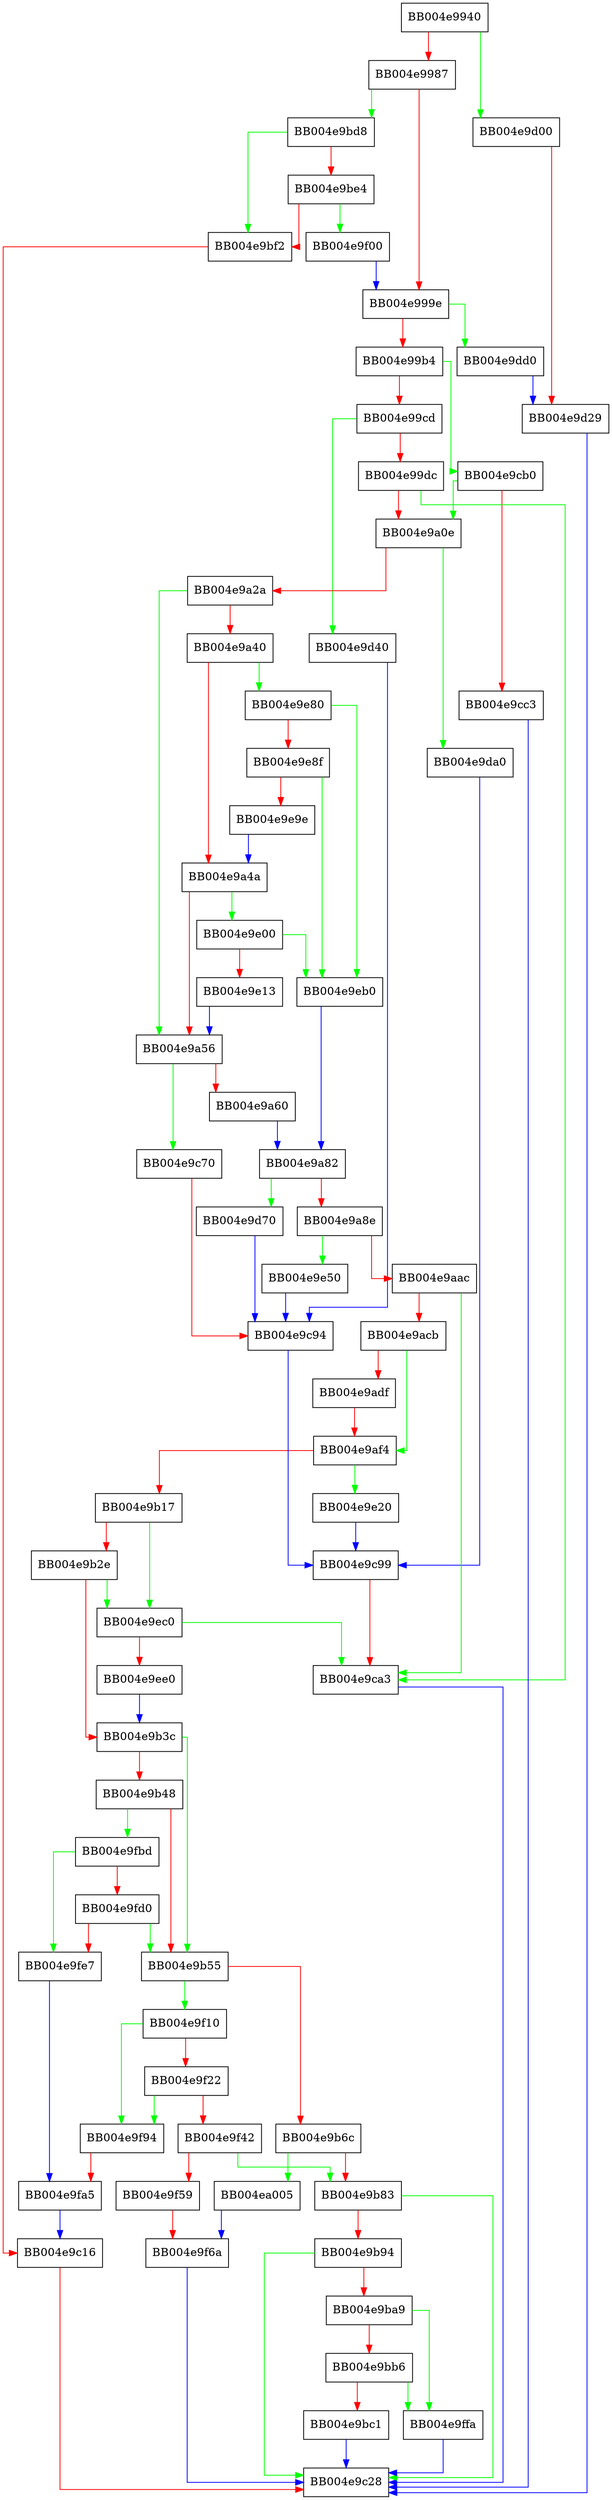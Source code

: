 digraph tls_process_cert_verify {
  node [shape="box"];
  graph [splines=ortho];
  BB004e9940 -> BB004e9d00 [color="green"];
  BB004e9940 -> BB004e9987 [color="red"];
  BB004e9987 -> BB004e9bd8 [color="green"];
  BB004e9987 -> BB004e999e [color="red"];
  BB004e999e -> BB004e9dd0 [color="green"];
  BB004e999e -> BB004e99b4 [color="red"];
  BB004e99b4 -> BB004e9cb0 [color="green"];
  BB004e99b4 -> BB004e99cd [color="red"];
  BB004e99cd -> BB004e9d40 [color="green"];
  BB004e99cd -> BB004e99dc [color="red"];
  BB004e99dc -> BB004e9ca3 [color="green"];
  BB004e99dc -> BB004e9a0e [color="red"];
  BB004e9a0e -> BB004e9da0 [color="green"];
  BB004e9a0e -> BB004e9a2a [color="red"];
  BB004e9a2a -> BB004e9a56 [color="green"];
  BB004e9a2a -> BB004e9a40 [color="red"];
  BB004e9a40 -> BB004e9e80 [color="green"];
  BB004e9a40 -> BB004e9a4a [color="red"];
  BB004e9a4a -> BB004e9e00 [color="green"];
  BB004e9a4a -> BB004e9a56 [color="red"];
  BB004e9a56 -> BB004e9c70 [color="green"];
  BB004e9a56 -> BB004e9a60 [color="red"];
  BB004e9a60 -> BB004e9a82 [color="blue"];
  BB004e9a82 -> BB004e9d70 [color="green"];
  BB004e9a82 -> BB004e9a8e [color="red"];
  BB004e9a8e -> BB004e9e50 [color="green"];
  BB004e9a8e -> BB004e9aac [color="red"];
  BB004e9aac -> BB004e9ca3 [color="green"];
  BB004e9aac -> BB004e9acb [color="red"];
  BB004e9acb -> BB004e9af4 [color="green"];
  BB004e9acb -> BB004e9adf [color="red"];
  BB004e9adf -> BB004e9af4 [color="red"];
  BB004e9af4 -> BB004e9e20 [color="green"];
  BB004e9af4 -> BB004e9b17 [color="red"];
  BB004e9b17 -> BB004e9ec0 [color="green"];
  BB004e9b17 -> BB004e9b2e [color="red"];
  BB004e9b2e -> BB004e9ec0 [color="green"];
  BB004e9b2e -> BB004e9b3c [color="red"];
  BB004e9b3c -> BB004e9b55 [color="green"];
  BB004e9b3c -> BB004e9b48 [color="red"];
  BB004e9b48 -> BB004e9fbd [color="green"];
  BB004e9b48 -> BB004e9b55 [color="red"];
  BB004e9b55 -> BB004e9f10 [color="green"];
  BB004e9b55 -> BB004e9b6c [color="red"];
  BB004e9b6c -> BB004ea005 [color="green"];
  BB004e9b6c -> BB004e9b83 [color="red"];
  BB004e9b83 -> BB004e9c28 [color="green"];
  BB004e9b83 -> BB004e9b94 [color="red"];
  BB004e9b94 -> BB004e9c28 [color="green"];
  BB004e9b94 -> BB004e9ba9 [color="red"];
  BB004e9ba9 -> BB004e9ffa [color="green"];
  BB004e9ba9 -> BB004e9bb6 [color="red"];
  BB004e9bb6 -> BB004e9ffa [color="green"];
  BB004e9bb6 -> BB004e9bc1 [color="red"];
  BB004e9bc1 -> BB004e9c28 [color="blue"];
  BB004e9bd8 -> BB004e9bf2 [color="green"];
  BB004e9bd8 -> BB004e9be4 [color="red"];
  BB004e9be4 -> BB004e9f00 [color="green"];
  BB004e9be4 -> BB004e9bf2 [color="red"];
  BB004e9bf2 -> BB004e9c16 [color="red"];
  BB004e9c16 -> BB004e9c28 [color="red"];
  BB004e9c70 -> BB004e9c94 [color="red"];
  BB004e9c94 -> BB004e9c99 [color="blue"];
  BB004e9c99 -> BB004e9ca3 [color="red"];
  BB004e9ca3 -> BB004e9c28 [color="blue"];
  BB004e9cb0 -> BB004e9a0e [color="green"];
  BB004e9cb0 -> BB004e9cc3 [color="red"];
  BB004e9cc3 -> BB004e9c28 [color="blue"];
  BB004e9d00 -> BB004e9d29 [color="red"];
  BB004e9d29 -> BB004e9c28 [color="blue"];
  BB004e9d40 -> BB004e9c94 [color="blue"];
  BB004e9d70 -> BB004e9c94 [color="blue"];
  BB004e9da0 -> BB004e9c99 [color="blue"];
  BB004e9dd0 -> BB004e9d29 [color="blue"];
  BB004e9e00 -> BB004e9eb0 [color="green"];
  BB004e9e00 -> BB004e9e13 [color="red"];
  BB004e9e13 -> BB004e9a56 [color="blue"];
  BB004e9e20 -> BB004e9c99 [color="blue"];
  BB004e9e50 -> BB004e9c94 [color="blue"];
  BB004e9e80 -> BB004e9eb0 [color="green"];
  BB004e9e80 -> BB004e9e8f [color="red"];
  BB004e9e8f -> BB004e9eb0 [color="green"];
  BB004e9e8f -> BB004e9e9e [color="red"];
  BB004e9e9e -> BB004e9a4a [color="blue"];
  BB004e9eb0 -> BB004e9a82 [color="blue"];
  BB004e9ec0 -> BB004e9ca3 [color="green"];
  BB004e9ec0 -> BB004e9ee0 [color="red"];
  BB004e9ee0 -> BB004e9b3c [color="blue"];
  BB004e9f00 -> BB004e999e [color="blue"];
  BB004e9f10 -> BB004e9f94 [color="green"];
  BB004e9f10 -> BB004e9f22 [color="red"];
  BB004e9f22 -> BB004e9f94 [color="green"];
  BB004e9f22 -> BB004e9f42 [color="red"];
  BB004e9f42 -> BB004e9b83 [color="green"];
  BB004e9f42 -> BB004e9f59 [color="red"];
  BB004e9f59 -> BB004e9f6a [color="red"];
  BB004e9f6a -> BB004e9c28 [color="blue"];
  BB004e9f94 -> BB004e9fa5 [color="red"];
  BB004e9fa5 -> BB004e9c16 [color="blue"];
  BB004e9fbd -> BB004e9fe7 [color="green"];
  BB004e9fbd -> BB004e9fd0 [color="red"];
  BB004e9fd0 -> BB004e9b55 [color="green"];
  BB004e9fd0 -> BB004e9fe7 [color="red"];
  BB004e9fe7 -> BB004e9fa5 [color="blue"];
  BB004e9ffa -> BB004e9c28 [color="blue"];
  BB004ea005 -> BB004e9f6a [color="blue"];
}
